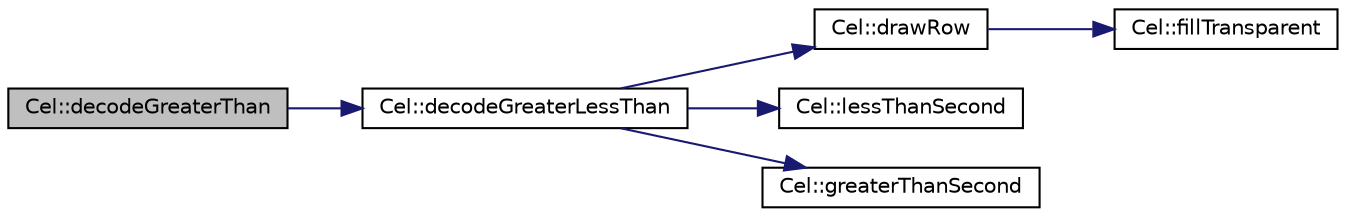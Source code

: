 digraph G
{
  edge [fontname="Helvetica",fontsize="10",labelfontname="Helvetica",labelfontsize="10"];
  node [fontname="Helvetica",fontsize="10",shape=record];
  rankdir="LR";
  Node1 [label="Cel::decodeGreaterThan",height=0.2,width=0.4,color="black", fillcolor="grey75", style="filled" fontcolor="black"];
  Node1 -> Node2 [color="midnightblue",fontsize="10",style="solid",fontname="Helvetica"];
  Node2 [label="Cel::decodeGreaterLessThan",height=0.2,width=0.4,color="black", fillcolor="white", style="filled",URL="$namespace_cel.html#ad07fe4f9fafb5f75587121217d527a8e"];
  Node2 -> Node3 [color="midnightblue",fontsize="10",style="solid",fontname="Helvetica"];
  Node3 [label="Cel::drawRow",height=0.2,width=0.4,color="black", fillcolor="white", style="filled",URL="$namespace_cel.html#a3bb8d81110887523119ae23b019cac2c"];
  Node3 -> Node4 [color="midnightblue",fontsize="10",style="solid",fontname="Helvetica"];
  Node4 [label="Cel::fillTransparent",height=0.2,width=0.4,color="black", fillcolor="white", style="filled",URL="$namespace_cel.html#ae30f06d0e7a345473f58e2de84f9332c"];
  Node2 -> Node5 [color="midnightblue",fontsize="10",style="solid",fontname="Helvetica"];
  Node5 [label="Cel::lessThanSecond",height=0.2,width=0.4,color="black", fillcolor="white", style="filled",URL="$namespace_cel.html#aead8afcd6fb3e146b586bf2b147d8c4b"];
  Node2 -> Node6 [color="midnightblue",fontsize="10",style="solid",fontname="Helvetica"];
  Node6 [label="Cel::greaterThanSecond",height=0.2,width=0.4,color="black", fillcolor="white", style="filled",URL="$namespace_cel.html#a66479e176c7a5620791a4e88e114ed49"];
}
